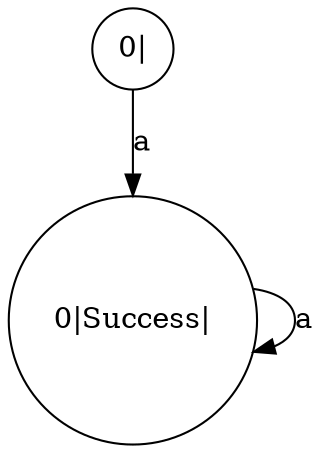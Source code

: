 digraph TestCaseD6 { 0 [shape=circle,label="0|"]; 1 [shape=circle,label="0|Success|"]; 0 -> 1[label="a"]; 1 -> 1[label="a"]; }